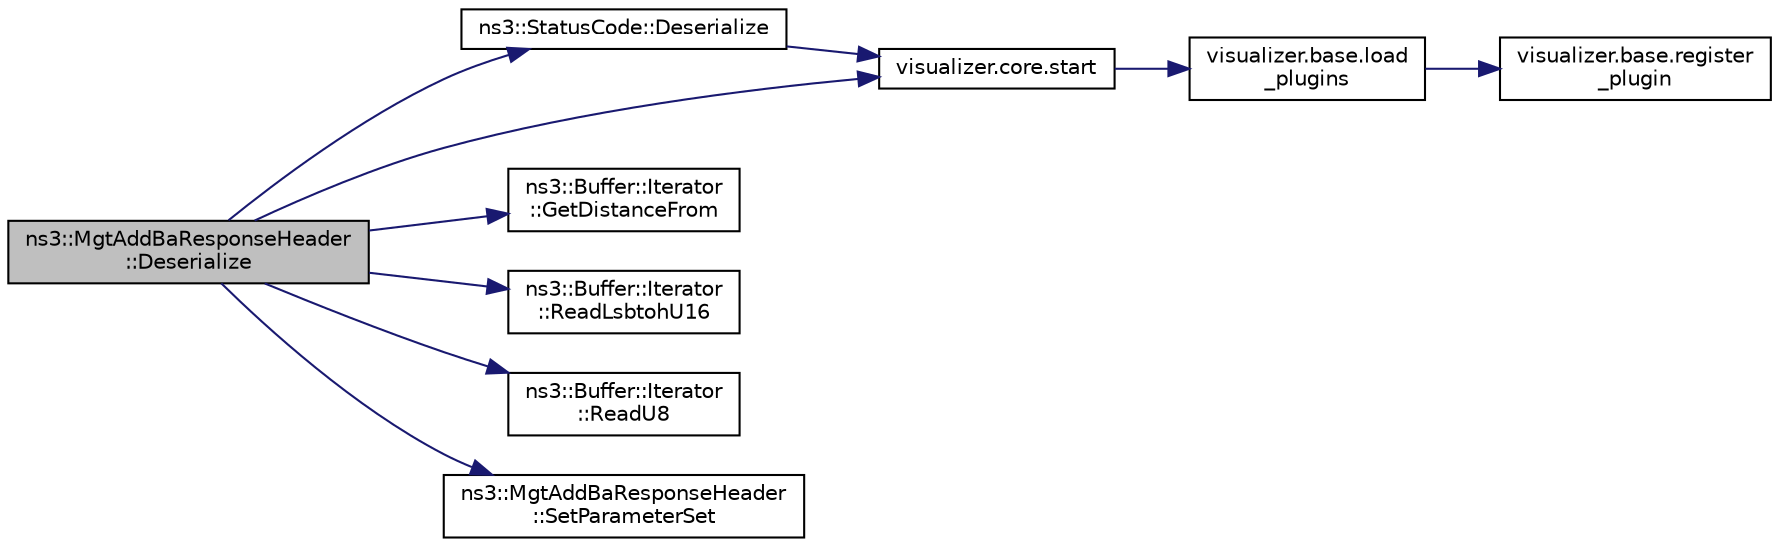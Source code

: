 digraph "ns3::MgtAddBaResponseHeader::Deserialize"
{
 // LATEX_PDF_SIZE
  edge [fontname="Helvetica",fontsize="10",labelfontname="Helvetica",labelfontsize="10"];
  node [fontname="Helvetica",fontsize="10",shape=record];
  rankdir="LR";
  Node1 [label="ns3::MgtAddBaResponseHeader\l::Deserialize",height=0.2,width=0.4,color="black", fillcolor="grey75", style="filled", fontcolor="black",tooltip=" "];
  Node1 -> Node2 [color="midnightblue",fontsize="10",style="solid",fontname="Helvetica"];
  Node2 [label="ns3::StatusCode::Deserialize",height=0.2,width=0.4,color="black", fillcolor="white", style="filled",URL="$classns3_1_1_status_code.html#a596cb65ea8362200fa36751d156753f8",tooltip=" "];
  Node2 -> Node3 [color="midnightblue",fontsize="10",style="solid",fontname="Helvetica"];
  Node3 [label="visualizer.core.start",height=0.2,width=0.4,color="black", fillcolor="white", style="filled",URL="$namespacevisualizer_1_1core.html#a2a35e5d8a34af358b508dac8635754e0",tooltip=" "];
  Node3 -> Node4 [color="midnightblue",fontsize="10",style="solid",fontname="Helvetica"];
  Node4 [label="visualizer.base.load\l_plugins",height=0.2,width=0.4,color="black", fillcolor="white", style="filled",URL="$namespacevisualizer_1_1base.html#ad171497a5ff1afe0a73bedaebf35448f",tooltip=" "];
  Node4 -> Node5 [color="midnightblue",fontsize="10",style="solid",fontname="Helvetica"];
  Node5 [label="visualizer.base.register\l_plugin",height=0.2,width=0.4,color="black", fillcolor="white", style="filled",URL="$namespacevisualizer_1_1base.html#a6b0ffcff1e17ec4027496f50177e5b9e",tooltip=" "];
  Node1 -> Node6 [color="midnightblue",fontsize="10",style="solid",fontname="Helvetica"];
  Node6 [label="ns3::Buffer::Iterator\l::GetDistanceFrom",height=0.2,width=0.4,color="black", fillcolor="white", style="filled",URL="$classns3_1_1_buffer_1_1_iterator.html#ace7ff52d4837c087ba47bc246ea3df64",tooltip=" "];
  Node1 -> Node7 [color="midnightblue",fontsize="10",style="solid",fontname="Helvetica"];
  Node7 [label="ns3::Buffer::Iterator\l::ReadLsbtohU16",height=0.2,width=0.4,color="black", fillcolor="white", style="filled",URL="$classns3_1_1_buffer_1_1_iterator.html#a987b700afdfba28b1b7d7bd2e885775d",tooltip=" "];
  Node1 -> Node8 [color="midnightblue",fontsize="10",style="solid",fontname="Helvetica"];
  Node8 [label="ns3::Buffer::Iterator\l::ReadU8",height=0.2,width=0.4,color="black", fillcolor="white", style="filled",URL="$classns3_1_1_buffer_1_1_iterator.html#a7d7d5299e27ecf41aef37e315984ad5a",tooltip=" "];
  Node1 -> Node9 [color="midnightblue",fontsize="10",style="solid",fontname="Helvetica"];
  Node9 [label="ns3::MgtAddBaResponseHeader\l::SetParameterSet",height=0.2,width=0.4,color="black", fillcolor="white", style="filled",URL="$classns3_1_1_mgt_add_ba_response_header.html#a4d947e5ada055f71bd1963a58c8e878d",tooltip="Set the parameter set from the given raw value."];
  Node1 -> Node3 [color="midnightblue",fontsize="10",style="solid",fontname="Helvetica"];
}
